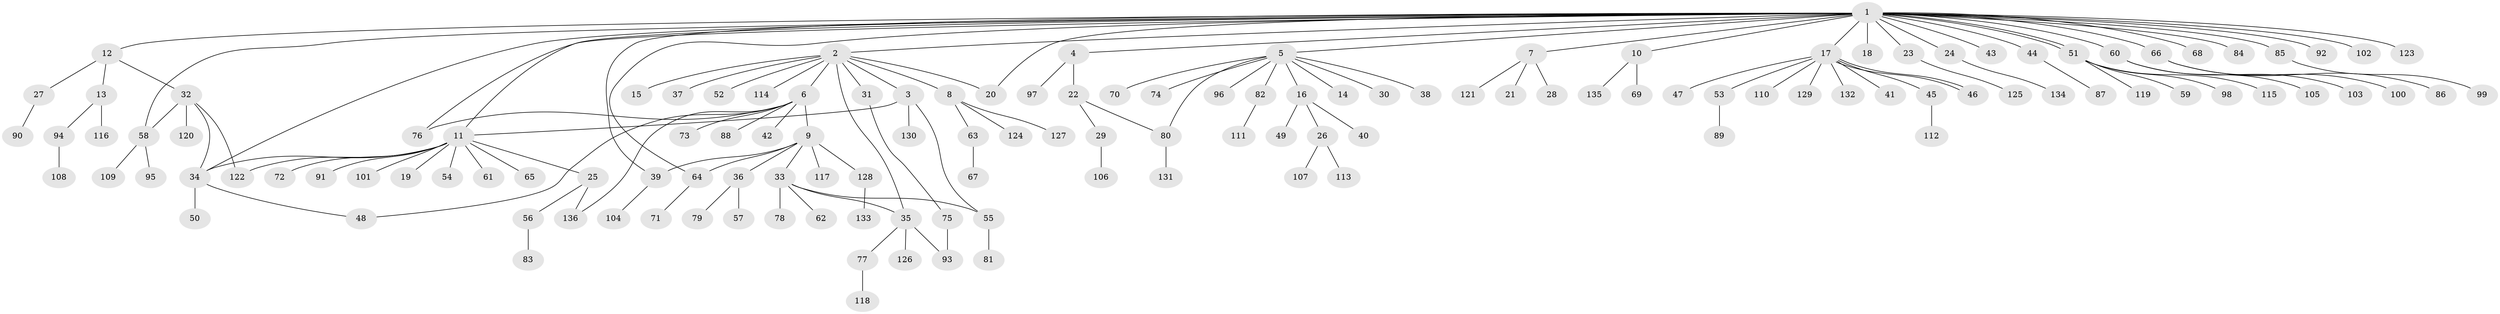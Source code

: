 // coarse degree distribution, {19: 0.024390243902439025, 6: 0.04878048780487805, 3: 0.14634146341463414, 2: 0.24390243902439024, 4: 0.07317073170731707, 1: 0.43902439024390244, 5: 0.024390243902439025}
// Generated by graph-tools (version 1.1) at 2025/50/03/04/25 22:50:23]
// undirected, 136 vertices, 152 edges
graph export_dot {
  node [color=gray90,style=filled];
  1;
  2;
  3;
  4;
  5;
  6;
  7;
  8;
  9;
  10;
  11;
  12;
  13;
  14;
  15;
  16;
  17;
  18;
  19;
  20;
  21;
  22;
  23;
  24;
  25;
  26;
  27;
  28;
  29;
  30;
  31;
  32;
  33;
  34;
  35;
  36;
  37;
  38;
  39;
  40;
  41;
  42;
  43;
  44;
  45;
  46;
  47;
  48;
  49;
  50;
  51;
  52;
  53;
  54;
  55;
  56;
  57;
  58;
  59;
  60;
  61;
  62;
  63;
  64;
  65;
  66;
  67;
  68;
  69;
  70;
  71;
  72;
  73;
  74;
  75;
  76;
  77;
  78;
  79;
  80;
  81;
  82;
  83;
  84;
  85;
  86;
  87;
  88;
  89;
  90;
  91;
  92;
  93;
  94;
  95;
  96;
  97;
  98;
  99;
  100;
  101;
  102;
  103;
  104;
  105;
  106;
  107;
  108;
  109;
  110;
  111;
  112;
  113;
  114;
  115;
  116;
  117;
  118;
  119;
  120;
  121;
  122;
  123;
  124;
  125;
  126;
  127;
  128;
  129;
  130;
  131;
  132;
  133;
  134;
  135;
  136;
  1 -- 2;
  1 -- 4;
  1 -- 5;
  1 -- 7;
  1 -- 10;
  1 -- 11;
  1 -- 12;
  1 -- 17;
  1 -- 18;
  1 -- 20;
  1 -- 23;
  1 -- 24;
  1 -- 34;
  1 -- 39;
  1 -- 43;
  1 -- 44;
  1 -- 51;
  1 -- 51;
  1 -- 58;
  1 -- 60;
  1 -- 64;
  1 -- 66;
  1 -- 68;
  1 -- 76;
  1 -- 84;
  1 -- 85;
  1 -- 92;
  1 -- 102;
  1 -- 123;
  2 -- 3;
  2 -- 6;
  2 -- 8;
  2 -- 15;
  2 -- 20;
  2 -- 31;
  2 -- 35;
  2 -- 37;
  2 -- 52;
  2 -- 114;
  3 -- 11;
  3 -- 55;
  3 -- 130;
  4 -- 22;
  4 -- 97;
  5 -- 14;
  5 -- 16;
  5 -- 30;
  5 -- 38;
  5 -- 70;
  5 -- 74;
  5 -- 80;
  5 -- 82;
  5 -- 96;
  6 -- 9;
  6 -- 42;
  6 -- 48;
  6 -- 73;
  6 -- 76;
  6 -- 88;
  6 -- 136;
  7 -- 21;
  7 -- 28;
  7 -- 121;
  8 -- 63;
  8 -- 124;
  8 -- 127;
  9 -- 33;
  9 -- 36;
  9 -- 39;
  9 -- 64;
  9 -- 117;
  9 -- 128;
  10 -- 69;
  10 -- 135;
  11 -- 19;
  11 -- 25;
  11 -- 34;
  11 -- 54;
  11 -- 61;
  11 -- 65;
  11 -- 72;
  11 -- 91;
  11 -- 101;
  11 -- 122;
  12 -- 13;
  12 -- 27;
  12 -- 32;
  13 -- 94;
  13 -- 116;
  16 -- 26;
  16 -- 40;
  16 -- 49;
  17 -- 41;
  17 -- 45;
  17 -- 46;
  17 -- 46;
  17 -- 47;
  17 -- 53;
  17 -- 110;
  17 -- 129;
  17 -- 132;
  22 -- 29;
  22 -- 80;
  23 -- 125;
  24 -- 134;
  25 -- 56;
  25 -- 136;
  26 -- 107;
  26 -- 113;
  27 -- 90;
  29 -- 106;
  31 -- 75;
  32 -- 34;
  32 -- 58;
  32 -- 120;
  32 -- 122;
  33 -- 35;
  33 -- 55;
  33 -- 62;
  33 -- 78;
  34 -- 48;
  34 -- 50;
  35 -- 77;
  35 -- 93;
  35 -- 126;
  36 -- 57;
  36 -- 79;
  39 -- 104;
  44 -- 87;
  45 -- 112;
  51 -- 59;
  51 -- 98;
  51 -- 115;
  51 -- 119;
  53 -- 89;
  55 -- 81;
  56 -- 83;
  58 -- 95;
  58 -- 109;
  60 -- 103;
  60 -- 105;
  63 -- 67;
  64 -- 71;
  66 -- 86;
  66 -- 100;
  75 -- 93;
  77 -- 118;
  80 -- 131;
  82 -- 111;
  85 -- 99;
  94 -- 108;
  128 -- 133;
}
